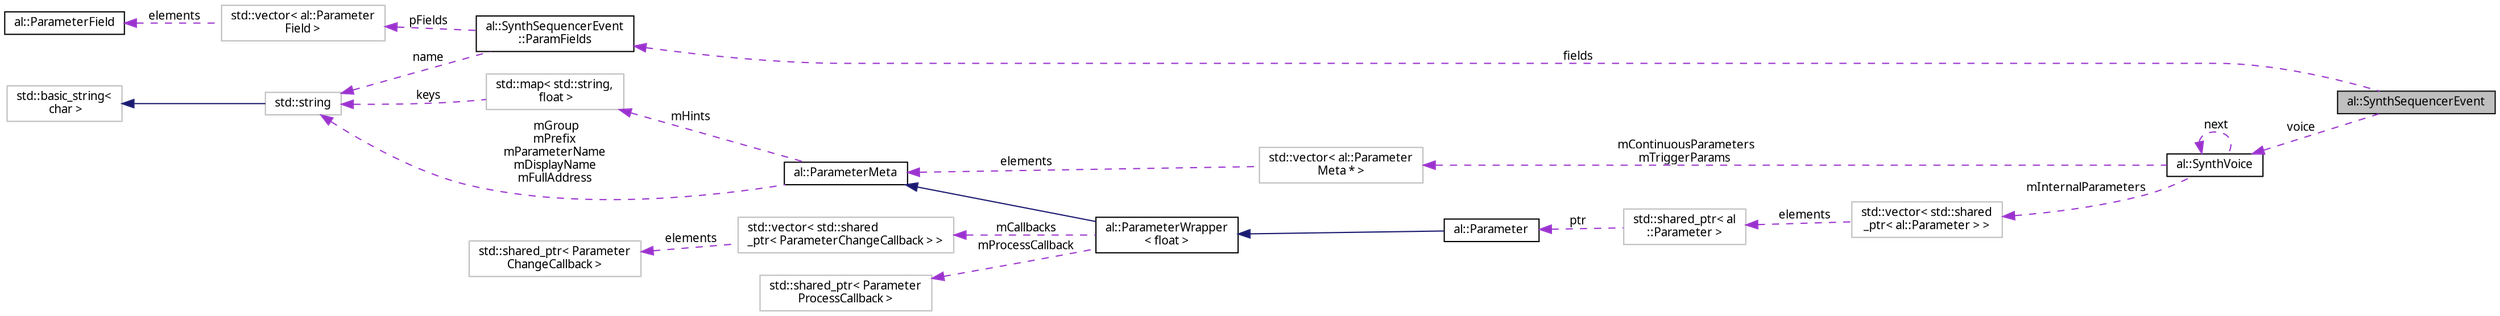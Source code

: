 digraph "al::SynthSequencerEvent"
{
 // LATEX_PDF_SIZE
  bgcolor="transparent";
  edge [fontname="FreeSans.ttf",fontsize="10",labelfontname="FreeSans.ttf",labelfontsize="10"];
  node [fontname="FreeSans.ttf",fontsize="10",shape=record];
  rankdir="LR";
  Node1 [label="al::SynthSequencerEvent",height=0.2,width=0.4,color="black", fillcolor="grey75", style="filled", fontcolor="black",tooltip=" "];
  Node2 -> Node1 [dir="back",color="darkorchid3",fontsize="10",style="dashed",label=" voice" ,fontname="FreeSans.ttf"];
  Node2 [label="al::SynthVoice",height=0.2,width=0.4,color="black",URL="$classal_1_1_synth_voice.html",tooltip="The SynthVoice class."];
  Node3 -> Node2 [dir="back",color="darkorchid3",fontsize="10",style="dashed",label=" mInternalParameters" ,fontname="FreeSans.ttf"];
  Node3 [label="std::vector\< std::shared\l_ptr\< al::Parameter \> \>",height=0.2,width=0.4,color="grey75",tooltip=" "];
  Node4 -> Node3 [dir="back",color="darkorchid3",fontsize="10",style="dashed",label=" elements" ,fontname="FreeSans.ttf"];
  Node4 [label="std::shared_ptr\< al\l::Parameter \>",height=0.2,width=0.4,color="grey75",tooltip=" "];
  Node5 -> Node4 [dir="back",color="darkorchid3",fontsize="10",style="dashed",label=" ptr" ,fontname="FreeSans.ttf"];
  Node5 [label="al::Parameter",height=0.2,width=0.4,color="black",URL="$classal_1_1_parameter.html",tooltip="The Parameter class."];
  Node6 -> Node5 [dir="back",color="midnightblue",fontsize="10",style="solid",fontname="FreeSans.ttf"];
  Node6 [label="al::ParameterWrapper\l\< float \>",height=0.2,width=0.4,color="black",URL="$classal_1_1_parameter_wrapper.html",tooltip=" "];
  Node7 -> Node6 [dir="back",color="midnightblue",fontsize="10",style="solid",fontname="FreeSans.ttf"];
  Node7 [label="al::ParameterMeta",height=0.2,width=0.4,color="black",URL="$classal_1_1_parameter_meta.html",tooltip="The ParameterMeta class defines the base interface for Parameter metadata."];
  Node8 -> Node7 [dir="back",color="darkorchid3",fontsize="10",style="dashed",label=" mHints" ,fontname="FreeSans.ttf"];
  Node8 [label="std::map\< std::string,\l float \>",height=0.2,width=0.4,color="grey75",tooltip=" "];
  Node9 -> Node8 [dir="back",color="darkorchid3",fontsize="10",style="dashed",label=" keys" ,fontname="FreeSans.ttf"];
  Node9 [label="std::string",height=0.2,width=0.4,color="grey75",tooltip="STL class."];
  Node10 -> Node9 [dir="back",color="midnightblue",fontsize="10",style="solid",fontname="FreeSans.ttf"];
  Node10 [label="std::basic_string\<\l char \>",height=0.2,width=0.4,color="grey75",tooltip="STL class."];
  Node9 -> Node7 [dir="back",color="darkorchid3",fontsize="10",style="dashed",label=" mGroup\nmPrefix\nmParameterName\nmDisplayName\nmFullAddress" ,fontname="FreeSans.ttf"];
  Node11 -> Node6 [dir="back",color="darkorchid3",fontsize="10",style="dashed",label=" mCallbacks" ,fontname="FreeSans.ttf"];
  Node11 [label="std::vector\< std::shared\l_ptr\< ParameterChangeCallback \> \>",height=0.2,width=0.4,color="grey75",tooltip=" "];
  Node12 -> Node11 [dir="back",color="darkorchid3",fontsize="10",style="dashed",label=" elements" ,fontname="FreeSans.ttf"];
  Node12 [label="std::shared_ptr\< Parameter\lChangeCallback \>",height=0.2,width=0.4,color="grey75",tooltip=" "];
  Node13 -> Node6 [dir="back",color="darkorchid3",fontsize="10",style="dashed",label=" mProcessCallback" ,fontname="FreeSans.ttf"];
  Node13 [label="std::shared_ptr\< Parameter\lProcessCallback \>",height=0.2,width=0.4,color="grey75",tooltip=" "];
  Node2 -> Node2 [dir="back",color="darkorchid3",fontsize="10",style="dashed",label=" next" ,fontname="FreeSans.ttf"];
  Node14 -> Node2 [dir="back",color="darkorchid3",fontsize="10",style="dashed",label=" mContinuousParameters\nmTriggerParams" ,fontname="FreeSans.ttf"];
  Node14 [label="std::vector\< al::Parameter\lMeta * \>",height=0.2,width=0.4,color="grey75",tooltip=" "];
  Node7 -> Node14 [dir="back",color="darkorchid3",fontsize="10",style="dashed",label=" elements" ,fontname="FreeSans.ttf"];
  Node15 -> Node1 [dir="back",color="darkorchid3",fontsize="10",style="dashed",label=" fields" ,fontname="FreeSans.ttf"];
  Node15 [label="al::SynthSequencerEvent\l::ParamFields",height=0.2,width=0.4,color="black",URL="$structal_1_1_synth_sequencer_event_1_1_param_fields.html",tooltip=" "];
  Node9 -> Node15 [dir="back",color="darkorchid3",fontsize="10",style="dashed",label=" name" ,fontname="FreeSans.ttf"];
  Node16 -> Node15 [dir="back",color="darkorchid3",fontsize="10",style="dashed",label=" pFields" ,fontname="FreeSans.ttf"];
  Node16 [label="std::vector\< al::Parameter\lField \>",height=0.2,width=0.4,color="grey75",tooltip=" "];
  Node17 -> Node16 [dir="back",color="darkorchid3",fontsize="10",style="dashed",label=" elements" ,fontname="FreeSans.ttf"];
  Node17 [label="al::ParameterField",height=0.2,width=0.4,color="black",URL="$classal_1_1_parameter_field.html",tooltip=" "];
}
